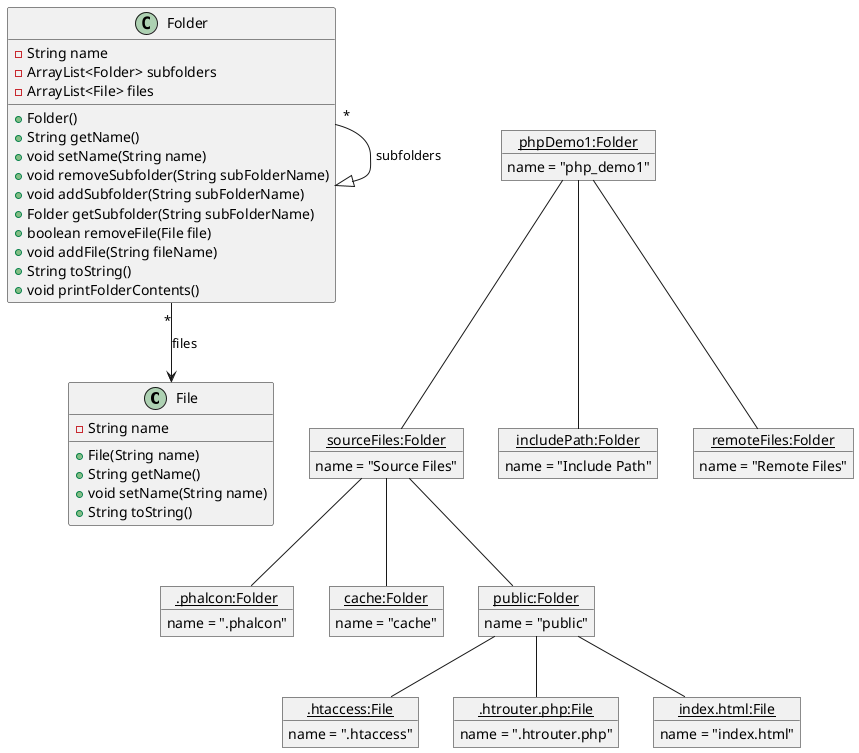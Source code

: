 @startuml

class File {
    - String name
    + File(String name)
    + String getName()
    + void setName(String name)
    + String toString()
}

class Folder {
    - String name
    - ArrayList<Folder> subfolders
    - ArrayList<File> files
    + Folder()
    + String getName()
    + void setName(String name)
    + void removeSubfolder(String subFolderName)
    + void addSubfolder(String subFolderName)
    + Folder getSubfolder(String subFolderName)
    + boolean removeFile(File file)
    + void addFile(String fileName)
    + String toString()
    + void printFolderContents()
}

Folder "*" --|> Folder : subfolders
Folder "*" --> File : files

object "<u>phpDemo1:Folder</u>" as php1 {
    name = "php_demo1"
}

object "<u>sourceFiles:Folder</u>" as sf {
    name = "Source Files"
}

object "<u>includePath:Folder</u>" as ip {
    name = "Include Path"
}

object "<u>remoteFiles:Folder</u>" as rf {
    name = "Remote Files"
}

object "<u>.phalcon:Folder</u>" as ph {
    name = ".phalcon"
}

object "<u>cache:Folder</u>" as ca {
    name = "cache"
}

object "<u>public:Folder</u>" as pub {
    name = "public"
}

object "<u>.htaccess:File</u>" as ht {
    name = ".htaccess"
}

object "<u>.htrouter.php:File</u>" as hr {
    name = ".htrouter.php"
}

object "<u>index.html:File</u>" as ih {
    name = "index.html"
}

php1 -- sf
php1 -- ip
php1 -- rf
sf -- ph
sf -- ca
sf -- pub
pub -- ht
pub -- hr
pub -- ih

@enduml